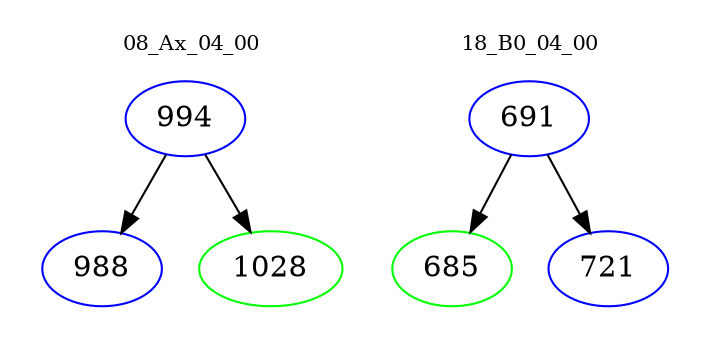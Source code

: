 digraph{
subgraph cluster_0 {
color = white
label = "08_Ax_04_00";
fontsize=10;
T0_994 [label="994", color="blue"]
T0_994 -> T0_988 [color="black"]
T0_988 [label="988", color="blue"]
T0_994 -> T0_1028 [color="black"]
T0_1028 [label="1028", color="green"]
}
subgraph cluster_1 {
color = white
label = "18_B0_04_00";
fontsize=10;
T1_691 [label="691", color="blue"]
T1_691 -> T1_685 [color="black"]
T1_685 [label="685", color="green"]
T1_691 -> T1_721 [color="black"]
T1_721 [label="721", color="blue"]
}
}

